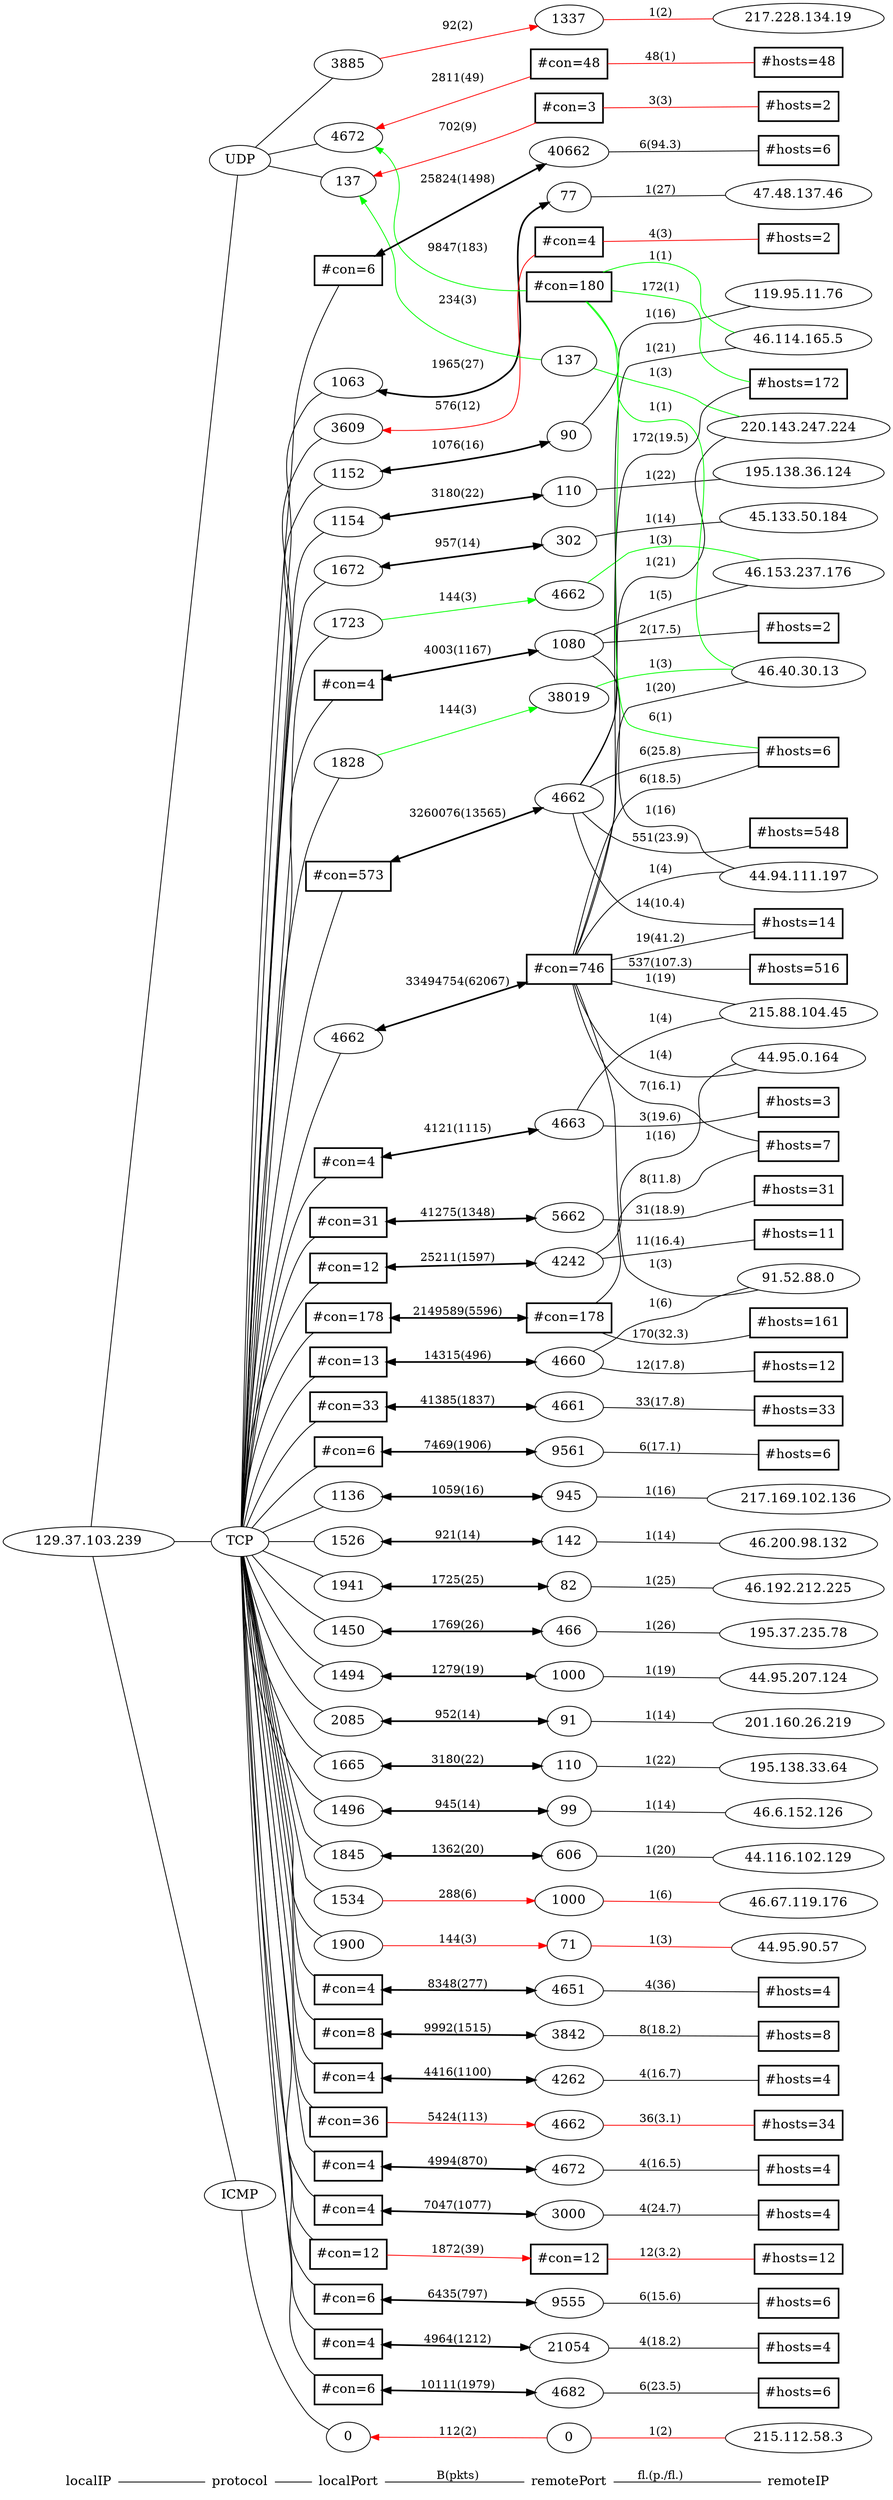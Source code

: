 graph G { /* Created by hpg2dot3() */
rankdir=LR;
node[shape=plaintext,fontsize=16];
"localIP"--"protocol"--"localPort""localPort"--"remotePort"[label="B(pkts)"]"remotePort"--"remoteIP"[label="fl.(p./fl.)"]
node[shape=ellipse];
subgraph 0 {rank=same;"localIP";k1_2166712303;}
k1_2166712303[label="129.37.103.239"];
k1_2166712303--k2_6;
k1_2166712303--k2_17;
k1_2166712303--k2_1;
subgraph 1 {rank=same;"protocol";k2_6;k2_1;k2_17;}
k2_6[label="TCP"];
k2_1[label="ICMP"];
k2_17[label="UDP"];
k2_6--k3_268436519;
k2_6--k3_268439065;
k2_6--k3_268436608;
k2_6--k3_268436610;
k2_6--k3_268437128;
k2_6--k3_268437179;
k2_6--k3_268436592;
k2_6--k3_268436982;
k2_6--k3_268437397;
k2_17--k3_4672;
k2_17--k3_137;
k2_6--k3_268436906;
k2_6--k3_268436950;
k2_1--k3_536870912;
k2_6--k3_268437541;
k2_6--k3_268440118;
k2_6--k3_268437121;
k2_6--k3_268436952;
k2_6--k3_268437284;
k2_6--k3_268437301;
k2_6--k3_268436990;
k2_17--k3_3885;
k2_6--k3_268437356;
k2_6--k3_275841028;
k2_6--k3_278528008;
k2_6--k3_277872644;
k2_6--k3_279379972;
k2_6--k3_1835186;
k2_6--k3_278134796;
k2_6--k3_274792484;
k2_6--k3_277151748;
k2_6--k3_277348356;
k2_6--k3_1769484;
k2_6--k3_276299782;
k2_6--k3_277020676;
k2_6--k3_274989629;
k2_6--k3_276824068;
k2_6--k3_276627469;
k2_6--k3_278724614;
k2_6--k3_277807110;
k2_6--k3_275447839;
k2_6--k3_275972129;
k2_6--k3_281739270;
subgraph 2 {rank=same;"localPort";k3_277020676;k3_276824068;k3_268440118;k3_268436610;k3_268439065;k3_268436519;k3_4672;k3_277151748;k3_268436608;k3_277872644;k3_275972129;k3_274989629;k3_137;k3_268436906;k3_275447839;k3_268437541;k3_274792484;k3_279379972;k3_536870912;k3_275841028;k3_1769484;k3_278724614;k3_268437179;k3_278134796;k3_268436982;k3_268437121;k3_268436952;k3_268437356;k3_1835186;k3_268437284;k3_268437128;k3_276299782;k3_281739270;k3_278528008;k3_3885;k3_268436990;k3_268437301;k3_268436950;k3_277348356;k3_268437397;k3_268436592;k3_277807110;k3_276627469;}
k3_277020676[label="#con=4", shape=box, style=bold];
k3_276824068[label="#con=4", shape=box, style=bold];
k3_268440118[label="4662"];
k3_268436610[label="1154"];
k3_268439065[label="3609"];
k3_268436519[label="1063"];
k3_4672[label="4672"];
k3_277151748[label="#con=4", shape=box, style=bold];
k3_268436608[label="1152"];
k3_277872644[label="#con=4", shape=box, style=bold];
k3_275972129[label="#con=33", shape=box, style=bold];
k3_274989629[label="#con=573", shape=box, style=bold];
k3_137[label="137"];
k3_268436906[label="1450"];
k3_275447839[label="#con=31", shape=box, style=bold];
k3_268437541[label="2085"];
k3_274792484[label="#con=36", shape=box, style=bold];
k3_279379972[label="#con=4", shape=box, style=bold];
k3_536870912[label="0"];
k3_275841028[label="#con=4", shape=box, style=bold];
k3_1769484[label="#con=12", shape=box, style=bold];
k3_278724614[label="#con=6", shape=box, style=bold];
k3_268437179[label="1723"];
k3_278134796[label="#con=12", shape=box, style=bold];
k3_268436982[label="1526"];
k3_268437121[label="1665"];
k3_268436952[label="1496"];
k3_268437356[label="1900"];
k3_1835186[label="#con=178", shape=box, style=bold];
k3_268437284[label="1828"];
k3_268437128[label="1672"];
k3_276299782[label="#con=6", shape=box, style=bold];
k3_281739270[label="#con=6", shape=box, style=bold];
k3_278528008[label="#con=8", shape=box, style=bold];
k3_3885[label="3885"];
k3_268436990[label="1534"];
k3_268437301[label="1845"];
k3_268436950[label="1494"];
k3_277348356[label="#con=4", shape=box, style=bold];
k3_268437397[label="1941"];
k3_268436592[label="1136"];
k3_277807110[label="#con=6", shape=box, style=bold];
k3_276627469[label="#con=13", shape=box, style=bold];
k3_3885--k4_1074922809[dir=forward, color=red][label="92(2)"];
k3_268436610--k4_269353070[style=bold,dir=both][label="3180(22)"];
k3_268437179--k4_2416185910[dir=forward, color=green][label="144(3)"];
k3_268437541--k4_269418587[style=bold,dir=both][label="952(14)"];
k3_268437397--k4_268566610[style=bold,dir=both][label="1725(25)"];
k3_268436982--k4_268632206[style=bold,dir=both][label="921(14)"];
k3_268437301--k4_269091422[style=bold,dir=both][label="1362(20)"];
k3_268436608--k4_268435546[style=bold,dir=both][label="1076(16)"];
k3_268437356--k4_1342701639[dir=forward, color=red][label="144(3)"];
k3_536870912--k4_1611661312[dir=back, color=red][label="112(2)"];
k3_268436592--k4_269550513[style=bold,dir=both][label="1059(16)"];
k3_268436952--k4_268828771[style=bold,dir=both][label="945(14)"];
k3_268436950--k4_269026280[style=bold,dir=both][label="1279(19)"];
k3_268436519--k4_268501069[style=bold,dir=both][label="1965(27)"];
k3_268436906--k4_269222354[style=bold,dir=both][label="1769(26)"];
k3_268437121--k4_269287534[style=bold,dir=both][label="3180(22)"];
k3_268437128--k4_269156654[style=bold,dir=both][label="957(14)"];
k3_137--k4_2148728969[dir=back, color=green][label="234(3)"];
k3_268436990--k4_1342637032[dir=forward, color=red][label="288(6)"];
k3_268437284--k4_2416284803[dir=forward, color=green][label="144(3)"];
k3_275972129--k4_269947445[style=bold,dir=both][label="41385(1837)"];
k3_277348356--k4_270339000[style=bold,dir=both][label="7047(1077)"];
k3_279379972--k4_270209190[style=bold,dir=both][label="4416(1100)"];
k3_277872644--k4_270795832[style=bold,dir=both][label="4003(1167)"];
k3_277151748--k4_269816384[style=bold,dir=both][label="4994(870)"];
k3_278528008--k4_270012162[style=bold,dir=both][label="9992(1515)"];
k3_278724614--k4_270668362[style=bold,dir=both][label="10111(1979)"];
k3_275841028--k4_270733867[style=bold,dir=both][label="8348(277)"];
k3_278134796--k4_270602386[style=bold,dir=both][label="25211(1597)"];
k3_274792484--k4_1343492662[dir=forward, color=red][label="5424(113)"];
k3_276299782--k4_270280019[style=bold,dir=both][label="6435(797)"];
k3_274989629--k4_270406198[style=bold,dir=both][label="3260076(13565)"];
k3_275447839--k4_270145054[style=bold,dir=both][label="41275(1348)"];
k3_277807110--k4_270114518[style=bold,dir=both][label="25824(1498)"];
k3_276627469--k4_269881908[style=bold,dir=both][label="14315(496)"];
k3_281739270--k4_270476633[style=bold,dir=both][label="7469(1906)"];
k3_276824068--k4_270553662[style=bold,dir=both][label="4964(1212)"];
k3_277020676--k4_270864951[style=bold,dir=both][label="4121(1115)"];
k3_137--k4_1107623939[dir=back, color=red][label="702(9)"];
k3_268439065--k4_1118371844[dir=back, color=red][label="576(12)"];
k3_4672--k4_2315911348[dir=back, color=green][label="9847(183)"];
k3_268440118--k4_67306218[style=bold,dir=both][label="33494754(62067)"];
k3_4672--k4_1112801328[dir=back, color=red][label="2811(49)"];
k3_1835186--k4_68944050[style=bold,dir=both][label="2149589(5596)"];
k3_1769484--k4_1092288524[dir=forward, color=red][label="1872(39)"];
subgraph 3 {rank=same;"remotePort";k4_270668362;k4_2416284803;k4_268828771;k4_270339000;k4_269816384;k4_269091422;k4_270209190;k4_1074922809;k4_270864951;k4_269418587;k4_1611661312;k4_268566610;k4_1342701639;k4_269353070;k4_270476633;k4_269156654;k4_268435546;k4_270280019;k4_68944050;k4_1342637032;k4_2315911348;k4_1107623939;k4_67306218;k4_270602386;k4_1118371844;k4_270406198;k4_270553662;k4_269222354;k4_268632206;k4_269550513;k4_268501069;k4_270733867;k4_269287534;k4_269881908;k4_1343492662;k4_269026280;k4_2416185910;k4_269947445;k4_270114518;k4_270012162;k4_2148728969;k4_270145054;k4_270795832;k4_1092288524;k4_1112801328;}
k4_270668362[label="4682"];
k4_2416284803[label="38019"];
k4_268828771[label="99"];
k4_270339000[label="3000"];
k4_269816384[label="4672"];
k4_269091422[label="606"];
k4_270209190[label="4262"];
k4_1074922809[label="1337"];
k4_270864951[label="4663"];
k4_269418587[label="91"];
k4_1611661312[label="0"];
k4_268566610[label="82"];
k4_1342701639[label="71"];
k4_269353070[label="110"];
k4_270476633[label="9561"];
k4_269156654[label="302"];
k4_268435546[label="90"];
k4_270280019[label="9555"];
k4_68944050[label="#con=178", shape=box, style=bold];
k4_1342637032[label="1000"];
k4_2315911348[label="#con=180", shape=box, style=bold];
k4_1107623939[label="#con=3", shape=box, style=bold];
k4_67306218[label="#con=746", shape=box, style=bold];
k4_270602386[label="4242"];
k4_1118371844[label="#con=4", shape=box, style=bold];
k4_270406198[label="4662"];
k4_270553662[label="21054"];
k4_269222354[label="466"];
k4_268632206[label="142"];
k4_269550513[label="945"];
k4_268501069[label="77"];
k4_270733867[label="4651"];
k4_269287534[label="110"];
k4_269881908[label="4660"];
k4_1343492662[label="4662"];
k4_269026280[label="1000"];
k4_2416185910[label="4662"];
k4_269947445[label="4661"];
k4_270114518[label="40662"];
k4_270012162[label="3842"];
k4_2148728969[label="137"];
k4_270145054[label="5662"];
k4_270795832[label="1080"];
k4_1092288524[label="#con=12", shape=box, style=bold];
k4_1112801328[label="#con=48", shape=box, style=bold];
k4_269287534--k5_3280609600[label="1(22)"];
k4_1342637032--k5_776173488[color=red][label="1(6)"];
k4_268828771--k5_772184190[label="1(14)"];
k4_269222354--k5_3274042190[label="1(26)"];
k4_270864951--k5_3612895277[label="1(4)"];
k4_269156654--k5_763703992[label="1(14)"];
k4_1074922809--k5_3655632403[color=red][label="1(2)"];
k4_270795832--k5_744386501[label="1(16)"];
k4_2416284803--k5_774381069[color=green][label="1(3)"];
k4_268501069--k5_791709998[label="1(27)"];
k4_268566610--k5_784389345[label="1(25)"];
k4_1611661312--k5_3614456323[color=red][label="1(2)"];
k4_269353070--k5_3280610428[label="1(22)"];
k4_269418587--k5_3382713051[label="1(14)"];
k4_268632206--k5_784884356[label="1(14)"];
k4_2416185910--k5_781839792[color=green][label="1(3)"];
k4_269091422--k5_745825921[label="1(20)"];
k4_270795832--k5_781839792[label="1(5)"];
k4_2148728969--k5_3700422624[color=green][label="1(3)"];
k4_268435546--k5_2002717516[label="1(16)"];
k4_270406198--k5_779265285[label="1(21)"];
k4_270406198--k5_3700422624[label="1(21)"];
k4_1342701639--k5_744446521[color=red][label="1(3)"];
k4_270602386--k5_744423588[label="1(16)"];
k4_269550513--k5_3651757704[label="1(16)"];
k4_269881908--k5_1530157056[label="1(6)"];
k4_269026280--k5_744476540[label="1(19)"];
k4_2315911348--k5_774381069[color=green][label="1(1)"];
k4_67306218--k5_3612895277[label="1(19)"];
k4_67306218--k5_1530157056[label="1(3)"];
k4_67306218--k5_774381069[label="1(20)"];
k4_2315911348--k5_779265285[color=green][label="1(1)"];
k4_67306218--k5_744423588[label="1(4)"];
k4_67306218--k5_744386501[label="1(4)"];
k4_269881908--k5_4293853196[label="12(17.8)"];
k4_270406198--k5_4293525510[label="6(25.8)"];
k4_270209190--k5_4293132292[label="4(16.7)"];
k4_1343492662--k5_4294180898[color=red][label="36(3.1)"];
k4_270145054--k5_4294311967[label="31(18.9)"];
k4_270012162--k5_4293459976[label="8(18.2)"];
k4_270668362--k5_4294508550[label="6(23.5)"];
k4_270114518--k5_4293984262[label="6(94.3)"];
k4_270795832--k5_4291952642[label="2(17.5)"];
k4_270733867--k5_4294049796[label="4(36)"];
k4_270602386--k5_4293918731[label="11(16.4)"];
k4_270476633--k5_4293263366[label="6(17.1)"];
k4_270553662--k5_4293656580[label="4(18.2)"];
k4_269947445--k5_4294115361[label="33(17.8)"];
k4_270280019--k5_4294705158[label="6(15.6)"];
k4_270406198--k5_4294902308[label="551(23.9)"];
k4_270339000--k5_4293394436[label="4(24.7)"];
k4_269816384--k5_4293591044[label="4(16.5)"];
k4_270864951--k5_4292542467[label="3(19.6)"];
k4_270406198--k5_4293722126[label="14(10.4)"];
k4_1107623939--k5_4294574082[color=red][label="3(3)"];
k4_1112801328--k5_4294246448[color=red][label="48(1)"];
k4_67306218--k5_4294771204[label="537(107.3)"];
k4_1092288524--k5_4293787660[color=red][label="12(3.2)"];
k4_67306218--k5_4294639788[label="172(19.5)"];
k4_1118371844--k5_4292608002[color=red][label="4(3)"];
k4_67306218--k5_4294443015[label="7(16.1)"];
k4_2315911348--k5_4293525510[color=green][label="6(1)"];
k4_2315911348--k5_4294639788[color=green][label="172(1)"];
k4_67306218--k5_4293525510[label="6(18.5)"];
k4_68944050--k5_4294443015[label="8(11.8)"];
k4_68944050--k5_4294836385[label="170(32.3)"];
k4_67306218--k5_4293722126[label="19(41.2)"];
subgraph 4 {rank=same;"remoteIP";k5_2002717516;k5_791709998;k5_3655632403;k5_745825921;k5_4294574082;k5_4294115361;k5_4294705158;k5_3651757704;k5_744446521;k5_3280609600;k5_4294246448;k5_744476540;k5_4293459976;k5_776173488;k5_1530157056;k5_3382713051;k5_784389345;k5_4293787660;k5_4294180898;k5_4293656580;k5_4293394436;k5_781839792;k5_4293132292;k5_4291952642;k5_4294771204;k5_744423588;k5_4293984262;k5_4294902308;k5_3274042190;k5_1530157056;k5_4294443015;k5_4293722126;k5_4292542467;k5_784884356;k5_4293525510;k5_3700422624;k5_4292608002;k5_4293525510;k5_779265285;k5_4294508550;k5_774381069;k5_774381069;k5_4293591044;k5_3280610428;k5_4293722126;k5_4294049796;k5_763703992;k5_4293853196;k5_744386501;k5_4293918731;k5_4294836385;k5_744386501;k5_779265285;k5_3612895277;k5_772184190;k5_4294311967;k5_3612895277;k5_744423588;k5_4293263366;k5_4294639788;k5_3614456323;}
k5_2002717516[label="119.95.11.76"];
k5_791709998[label="47.48.137.46"];
k5_3655632403[label="217.228.134.19"];
k5_745825921[label="44.116.102.129"];
k5_4294574082[label="#hosts=2", shape=box, style=bold];
k5_4294115361[label="#hosts=33", shape=box, style=bold];
k5_4294705158[label="#hosts=6", shape=box, style=bold];
k5_3651757704[label="217.169.102.136"];
k5_744446521[label="44.95.90.57"];
k5_3280609600[label="195.138.33.64"];
k5_4294246448[label="#hosts=48", shape=box, style=bold];
k5_744476540[label="44.95.207.124"];
k5_4293459976[label="#hosts=8", shape=box, style=bold];
k5_776173488[label="46.67.119.176"];
k5_1530157056[label="91.52.88.0"];
k5_3382713051[label="201.160.26.219"];
k5_784389345[label="46.192.212.225"];
k5_4293787660[label="#hosts=12", shape=box, style=bold];
k5_4294180898[label="#hosts=34", shape=box, style=bold];
k5_4293656580[label="#hosts=4", shape=box, style=bold];
k5_4293394436[label="#hosts=4", shape=box, style=bold];
k5_781839792[label="46.153.237.176"];
k5_4293132292[label="#hosts=4", shape=box, style=bold];
k5_4291952642[label="#hosts=2", shape=box, style=bold];
k5_4294771204[label="#hosts=516", shape=box, style=bold];
k5_744423588[label="44.95.0.164"];
k5_4293984262[label="#hosts=6", shape=box, style=bold];
k5_4294902308[label="#hosts=548", shape=box, style=bold];
k5_3274042190[label="195.37.235.78"];
k5_1530157056[label="91.52.88.0"];
k5_4294443015[label="#hosts=7", shape=box, style=bold];
k5_4293722126[label="#hosts=14", shape=box, style=bold];
k5_4292542467[label="#hosts=3", shape=box, style=bold];
k5_784884356[label="46.200.98.132"];
k5_4293525510[label="#hosts=6", shape=box, style=bold];
k5_3700422624[label="220.143.247.224"];
k5_4292608002[label="#hosts=2", shape=box, style=bold];
k5_4293525510[label="#hosts=6", shape=box, style=bold];
k5_779265285[label="46.114.165.5"];
k5_4294508550[label="#hosts=6", shape=box, style=bold];
k5_774381069[label="46.40.30.13"];
k5_774381069[label="46.40.30.13"];
k5_4293591044[label="#hosts=4", shape=box, style=bold];
k5_3280610428[label="195.138.36.124"];
k5_4293722126[label="#hosts=14", shape=box, style=bold];
k5_4294049796[label="#hosts=4", shape=box, style=bold];
k5_763703992[label="45.133.50.184"];
k5_4293853196[label="#hosts=12", shape=box, style=bold];
k5_744386501[label="44.94.111.197"];
k5_4293918731[label="#hosts=11", shape=box, style=bold];
k5_4294836385[label="#hosts=161", shape=box, style=bold];
k5_744386501[label="44.94.111.197"];
k5_779265285[label="46.114.165.5"];
k5_3612895277[label="215.88.104.45"];
k5_772184190[label="46.6.152.126"];
k5_4294311967[label="#hosts=31", shape=box, style=bold];
k5_3612895277[label="215.88.104.45"];
k5_744423588[label="44.95.0.164"];
k5_4293263366[label="#hosts=6", shape=box, style=bold];
k5_4294639788[label="#hosts=172", shape=box, style=bold];
k5_3614456323[label="215.112.58.3"];
}
